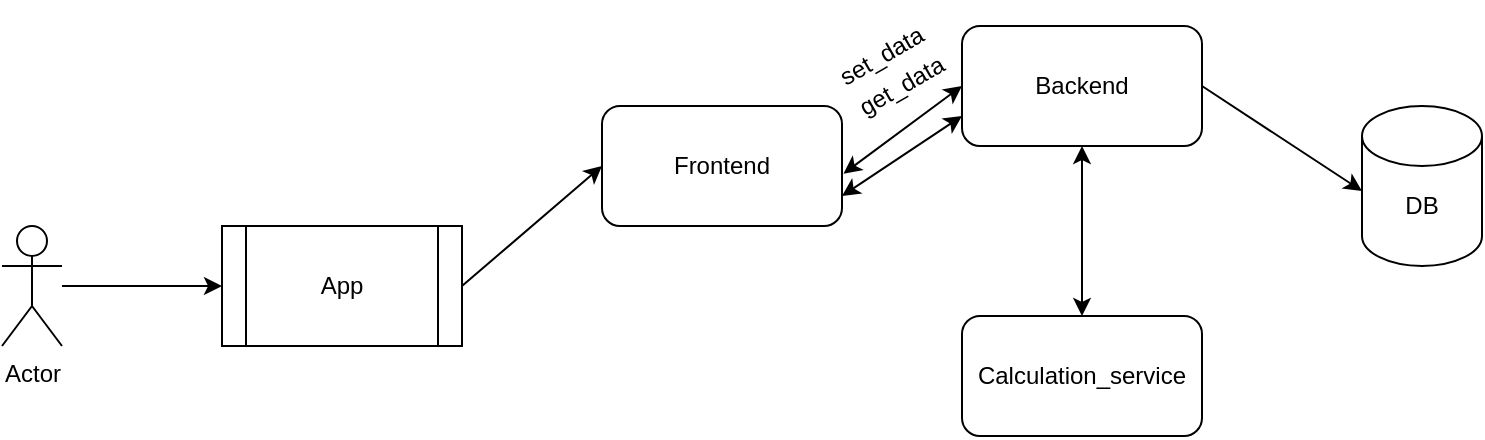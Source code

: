 <mxfile version="24.7.7">
  <diagram name="Страница — 1" id="VYclXecWWZFtGOSmM6YI">
    <mxGraphModel dx="1024" dy="576" grid="1" gridSize="10" guides="1" tooltips="1" connect="1" arrows="1" fold="1" page="1" pageScale="1" pageWidth="827" pageHeight="1169" math="0" shadow="0">
      <root>
        <mxCell id="0" />
        <mxCell id="1" parent="0" />
        <mxCell id="uaUiLivw6mG1v_B6QmBM-1" value="Actor" style="shape=umlActor;verticalLabelPosition=bottom;verticalAlign=top;html=1;outlineConnect=0;" vertex="1" parent="1">
          <mxGeometry x="70" y="200" width="30" height="60" as="geometry" />
        </mxCell>
        <mxCell id="uaUiLivw6mG1v_B6QmBM-2" value="" style="shape=process;whiteSpace=wrap;html=1;backgroundOutline=1;" vertex="1" parent="1">
          <mxGeometry x="180" y="200" width="120" height="60" as="geometry" />
        </mxCell>
        <mxCell id="uaUiLivw6mG1v_B6QmBM-3" value="" style="endArrow=classic;html=1;rounded=0;entryX=0;entryY=0.5;entryDx=0;entryDy=0;" edge="1" parent="1" source="uaUiLivw6mG1v_B6QmBM-1" target="uaUiLivw6mG1v_B6QmBM-2">
          <mxGeometry width="50" height="50" relative="1" as="geometry">
            <mxPoint x="350" y="300" as="sourcePoint" />
            <mxPoint x="180" y="230" as="targetPoint" />
          </mxGeometry>
        </mxCell>
        <mxCell id="uaUiLivw6mG1v_B6QmBM-4" value="App" style="text;html=1;align=center;verticalAlign=middle;whiteSpace=wrap;rounded=0;" vertex="1" parent="1">
          <mxGeometry x="210" y="215" width="60" height="30" as="geometry" />
        </mxCell>
        <mxCell id="uaUiLivw6mG1v_B6QmBM-5" value="" style="rounded=1;whiteSpace=wrap;html=1;" vertex="1" parent="1">
          <mxGeometry x="370" y="140" width="120" height="60" as="geometry" />
        </mxCell>
        <mxCell id="uaUiLivw6mG1v_B6QmBM-6" value="Frontend" style="text;html=1;align=center;verticalAlign=middle;whiteSpace=wrap;rounded=0;" vertex="1" parent="1">
          <mxGeometry x="400" y="155" width="60" height="30" as="geometry" />
        </mxCell>
        <mxCell id="uaUiLivw6mG1v_B6QmBM-7" value="" style="endArrow=classic;html=1;rounded=0;exitX=1;exitY=0.5;exitDx=0;exitDy=0;entryX=0;entryY=0.5;entryDx=0;entryDy=0;" edge="1" parent="1" source="uaUiLivw6mG1v_B6QmBM-2" target="uaUiLivw6mG1v_B6QmBM-5">
          <mxGeometry width="50" height="50" relative="1" as="geometry">
            <mxPoint x="420" y="270" as="sourcePoint" />
            <mxPoint x="470" y="220" as="targetPoint" />
          </mxGeometry>
        </mxCell>
        <mxCell id="uaUiLivw6mG1v_B6QmBM-8" value="" style="shape=cylinder3;whiteSpace=wrap;html=1;boundedLbl=1;backgroundOutline=1;size=15;" vertex="1" parent="1">
          <mxGeometry x="750" y="140" width="60" height="80" as="geometry" />
        </mxCell>
        <mxCell id="uaUiLivw6mG1v_B6QmBM-10" value="DB" style="text;html=1;align=center;verticalAlign=middle;whiteSpace=wrap;rounded=0;" vertex="1" parent="1">
          <mxGeometry x="750" y="175" width="60" height="30" as="geometry" />
        </mxCell>
        <mxCell id="uaUiLivw6mG1v_B6QmBM-11" value="" style="rounded=1;whiteSpace=wrap;html=1;" vertex="1" parent="1">
          <mxGeometry x="550" y="245" width="120" height="60" as="geometry" />
        </mxCell>
        <mxCell id="uaUiLivw6mG1v_B6QmBM-12" value="Calculation_service" style="text;html=1;align=center;verticalAlign=middle;whiteSpace=wrap;rounded=0;" vertex="1" parent="1">
          <mxGeometry x="580" y="260" width="60" height="30" as="geometry" />
        </mxCell>
        <mxCell id="uaUiLivw6mG1v_B6QmBM-13" value="" style="rounded=1;whiteSpace=wrap;html=1;" vertex="1" parent="1">
          <mxGeometry x="550" y="100" width="120" height="60" as="geometry" />
        </mxCell>
        <mxCell id="uaUiLivw6mG1v_B6QmBM-14" value="Backend" style="text;html=1;align=center;verticalAlign=middle;whiteSpace=wrap;rounded=0;" vertex="1" parent="1">
          <mxGeometry x="580" y="115" width="60" height="30" as="geometry" />
        </mxCell>
        <mxCell id="uaUiLivw6mG1v_B6QmBM-15" value="" style="endArrow=classic;startArrow=classic;html=1;rounded=0;entryX=0;entryY=0.5;entryDx=0;entryDy=0;exitX=1.006;exitY=0.564;exitDx=0;exitDy=0;exitPerimeter=0;" edge="1" parent="1" source="uaUiLivw6mG1v_B6QmBM-5" target="uaUiLivw6mG1v_B6QmBM-13">
          <mxGeometry width="50" height="50" relative="1" as="geometry">
            <mxPoint x="440" y="240" as="sourcePoint" />
            <mxPoint x="490" y="190" as="targetPoint" />
          </mxGeometry>
        </mxCell>
        <mxCell id="uaUiLivw6mG1v_B6QmBM-18" value="" style="endArrow=classic;html=1;rounded=0;entryX=0;entryY=0.25;entryDx=0;entryDy=0;exitX=1;exitY=0.5;exitDx=0;exitDy=0;" edge="1" parent="1" source="uaUiLivw6mG1v_B6QmBM-13" target="uaUiLivw6mG1v_B6QmBM-10">
          <mxGeometry width="50" height="50" relative="1" as="geometry">
            <mxPoint x="440" y="240" as="sourcePoint" />
            <mxPoint x="490" y="190" as="targetPoint" />
          </mxGeometry>
        </mxCell>
        <mxCell id="uaUiLivw6mG1v_B6QmBM-19" value="get_data" style="text;html=1;align=center;verticalAlign=middle;whiteSpace=wrap;rounded=0;rotation=-30;" vertex="1" parent="1">
          <mxGeometry x="490" y="115" width="60" height="30" as="geometry" />
        </mxCell>
        <mxCell id="uaUiLivw6mG1v_B6QmBM-20" value="set_data" style="text;html=1;align=center;verticalAlign=middle;whiteSpace=wrap;rounded=0;rotation=-30;" vertex="1" parent="1">
          <mxGeometry x="480" y="100" width="60" height="30" as="geometry" />
        </mxCell>
        <mxCell id="uaUiLivw6mG1v_B6QmBM-21" value="" style="endArrow=classic;startArrow=classic;html=1;rounded=0;entryX=0.5;entryY=1;entryDx=0;entryDy=0;exitX=0.5;exitY=0;exitDx=0;exitDy=0;" edge="1" parent="1" source="uaUiLivw6mG1v_B6QmBM-11" target="uaUiLivw6mG1v_B6QmBM-13">
          <mxGeometry width="50" height="50" relative="1" as="geometry">
            <mxPoint x="430" y="230" as="sourcePoint" />
            <mxPoint x="480" y="180" as="targetPoint" />
          </mxGeometry>
        </mxCell>
        <mxCell id="uaUiLivw6mG1v_B6QmBM-22" value="" style="endArrow=classic;startArrow=classic;html=1;rounded=0;entryX=0;entryY=0.75;entryDx=0;entryDy=0;exitX=1;exitY=0.75;exitDx=0;exitDy=0;" edge="1" parent="1" source="uaUiLivw6mG1v_B6QmBM-5" target="uaUiLivw6mG1v_B6QmBM-13">
          <mxGeometry width="50" height="50" relative="1" as="geometry">
            <mxPoint x="430" y="230" as="sourcePoint" />
            <mxPoint x="480" y="180" as="targetPoint" />
          </mxGeometry>
        </mxCell>
      </root>
    </mxGraphModel>
  </diagram>
</mxfile>
